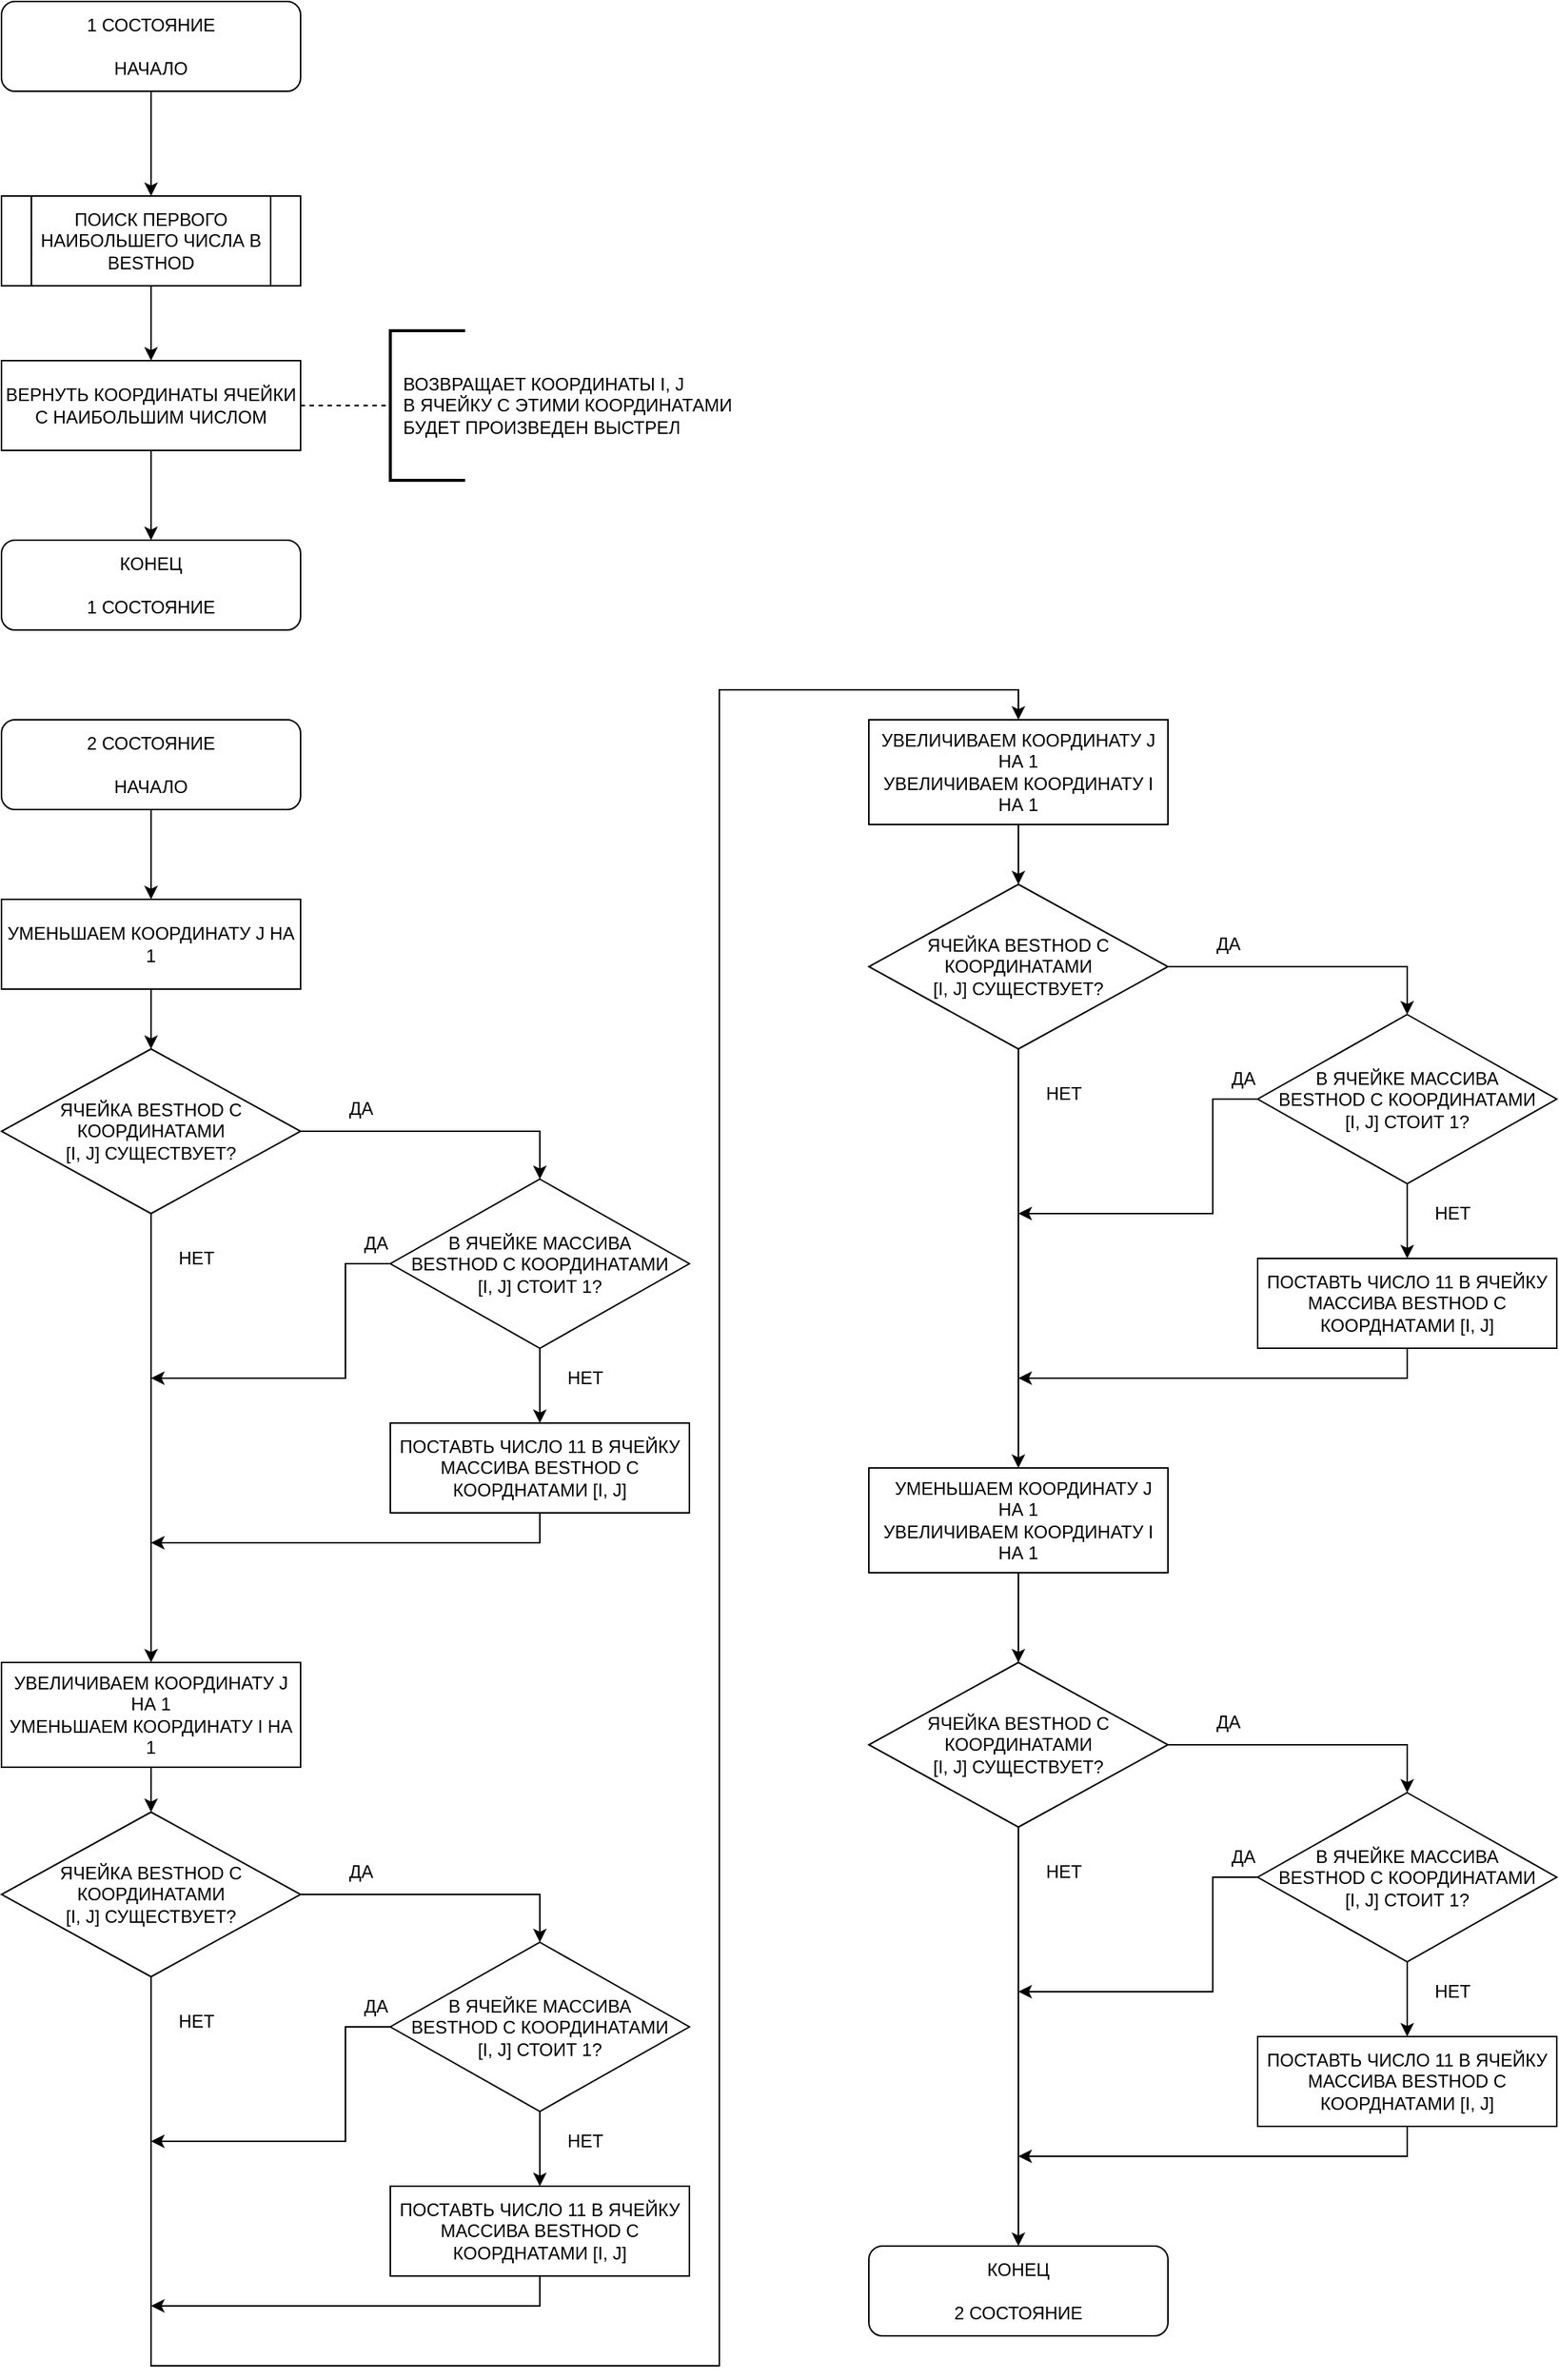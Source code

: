 <mxfile version="15.8.4" type="device"><diagram id="7uh0GqAgcvTQxPFvV06V" name="Page-1"><mxGraphModel dx="1400" dy="1504" grid="1" gridSize="10" guides="1" tooltips="1" connect="1" arrows="1" fold="1" page="1" pageScale="1" pageWidth="1169" pageHeight="1654" math="0" shadow="0"><root><mxCell id="0"/><mxCell id="1" parent="0"/><mxCell id="CvgFRNHZ97Mhsr41fulT-1" style="edgeStyle=orthogonalEdgeStyle;rounded=0;orthogonalLoop=1;jettySize=auto;html=1;exitX=0.5;exitY=1;exitDx=0;exitDy=0;entryX=0.5;entryY=0;entryDx=0;entryDy=0;" edge="1" parent="1" source="CvgFRNHZ97Mhsr41fulT-2" target="CvgFRNHZ97Mhsr41fulT-3"><mxGeometry relative="1" as="geometry"/></mxCell><mxCell id="CvgFRNHZ97Mhsr41fulT-2" value="ПОИСК ПЕРВОГО НАИБОЛЬШЕГО ЧИСЛА В BESTHOD" style="shape=process;whiteSpace=wrap;html=1;backgroundOutline=1;" vertex="1" parent="1"><mxGeometry x="40" y="170" width="200" height="60" as="geometry"/></mxCell><mxCell id="CvgFRNHZ97Mhsr41fulT-9" style="edgeStyle=orthogonalEdgeStyle;rounded=0;orthogonalLoop=1;jettySize=auto;html=1;exitX=0.5;exitY=1;exitDx=0;exitDy=0;entryX=0.5;entryY=0;entryDx=0;entryDy=0;" edge="1" parent="1" source="CvgFRNHZ97Mhsr41fulT-3" target="CvgFRNHZ97Mhsr41fulT-8"><mxGeometry relative="1" as="geometry"/></mxCell><mxCell id="CvgFRNHZ97Mhsr41fulT-3" value="ВЕРНУТЬ КООРДИНАТЫ ЯЧЕЙКИ С НАИБОЛЬШИМ ЧИСЛОМ" style="rounded=0;whiteSpace=wrap;html=1;" vertex="1" parent="1"><mxGeometry x="40" y="280" width="200" height="60" as="geometry"/></mxCell><mxCell id="CvgFRNHZ97Mhsr41fulT-5" style="edgeStyle=orthogonalEdgeStyle;rounded=0;orthogonalLoop=1;jettySize=auto;html=1;exitX=0.5;exitY=1;exitDx=0;exitDy=0;entryX=0.5;entryY=0;entryDx=0;entryDy=0;" edge="1" parent="1" source="CvgFRNHZ97Mhsr41fulT-4" target="CvgFRNHZ97Mhsr41fulT-2"><mxGeometry relative="1" as="geometry"/></mxCell><mxCell id="CvgFRNHZ97Mhsr41fulT-4" value="1 СОСТОЯНИЕ&lt;br&gt;&lt;br&gt;НАЧАЛО" style="rounded=1;whiteSpace=wrap;html=1;" vertex="1" parent="1"><mxGeometry x="40" y="40" width="200" height="60" as="geometry"/></mxCell><mxCell id="CvgFRNHZ97Mhsr41fulT-6" value="" style="endArrow=none;dashed=1;html=1;rounded=0;exitX=1;exitY=0.5;exitDx=0;exitDy=0;entryX=0;entryY=0.5;entryDx=0;entryDy=0;entryPerimeter=0;" edge="1" parent="1" source="CvgFRNHZ97Mhsr41fulT-3" target="CvgFRNHZ97Mhsr41fulT-7"><mxGeometry width="50" height="50" relative="1" as="geometry"><mxPoint x="310" y="330" as="sourcePoint"/><mxPoint x="340" y="310" as="targetPoint"/></mxGeometry></mxCell><mxCell id="CvgFRNHZ97Mhsr41fulT-7" value="&amp;nbsp; ВОЗВРАЩАЕТ КООРДИНАТЫ I, J&lt;br&gt;&amp;nbsp; В ЯЧЕЙКУ С ЭТИМИ КООРДИНАТАМИ &lt;br&gt;&amp;nbsp; БУДЕТ ПРОИЗВЕДЕН ВЫСТРЕЛ" style="strokeWidth=2;html=1;shape=mxgraph.flowchart.annotation_1;align=left;pointerEvents=1;" vertex="1" parent="1"><mxGeometry x="300" y="260" width="50" height="100" as="geometry"/></mxCell><mxCell id="CvgFRNHZ97Mhsr41fulT-8" value="КОНЕЦ&lt;br&gt;&lt;br&gt;1 СОСТОЯНИЕ" style="rounded=1;whiteSpace=wrap;html=1;" vertex="1" parent="1"><mxGeometry x="40" y="400" width="200" height="60" as="geometry"/></mxCell><mxCell id="CvgFRNHZ97Mhsr41fulT-12" style="edgeStyle=orthogonalEdgeStyle;rounded=0;orthogonalLoop=1;jettySize=auto;html=1;exitX=0.5;exitY=1;exitDx=0;exitDy=0;entryX=0.5;entryY=0;entryDx=0;entryDy=0;" edge="1" parent="1" source="CvgFRNHZ97Mhsr41fulT-10" target="CvgFRNHZ97Mhsr41fulT-13"><mxGeometry relative="1" as="geometry"><mxPoint x="140" y="630" as="targetPoint"/></mxGeometry></mxCell><mxCell id="CvgFRNHZ97Mhsr41fulT-10" value="2 СОСТОЯНИЕ&lt;br&gt;&lt;br&gt;НАЧАЛО" style="rounded=1;whiteSpace=wrap;html=1;" vertex="1" parent="1"><mxGeometry x="40" y="520" width="200" height="60" as="geometry"/></mxCell><mxCell id="CvgFRNHZ97Mhsr41fulT-15" style="edgeStyle=orthogonalEdgeStyle;rounded=0;orthogonalLoop=1;jettySize=auto;html=1;exitX=0.5;exitY=1;exitDx=0;exitDy=0;entryX=0.5;entryY=0;entryDx=0;entryDy=0;" edge="1" parent="1" source="CvgFRNHZ97Mhsr41fulT-13" target="CvgFRNHZ97Mhsr41fulT-14"><mxGeometry relative="1" as="geometry"/></mxCell><mxCell id="CvgFRNHZ97Mhsr41fulT-13" value="УМЕНЬШАЕМ КООРДИНАТУ J НА 1" style="rounded=0;whiteSpace=wrap;html=1;" vertex="1" parent="1"><mxGeometry x="40" y="640" width="200" height="60" as="geometry"/></mxCell><mxCell id="CvgFRNHZ97Mhsr41fulT-22" style="edgeStyle=orthogonalEdgeStyle;rounded=0;orthogonalLoop=1;jettySize=auto;html=1;exitX=0.5;exitY=1;exitDx=0;exitDy=0;entryX=0.5;entryY=0;entryDx=0;entryDy=0;" edge="1" parent="1" source="CvgFRNHZ97Mhsr41fulT-14" target="CvgFRNHZ97Mhsr41fulT-21"><mxGeometry relative="1" as="geometry"/></mxCell><mxCell id="CvgFRNHZ97Mhsr41fulT-26" style="edgeStyle=orthogonalEdgeStyle;rounded=0;orthogonalLoop=1;jettySize=auto;html=1;exitX=1;exitY=0.5;exitDx=0;exitDy=0;entryX=0.5;entryY=0;entryDx=0;entryDy=0;" edge="1" parent="1" source="CvgFRNHZ97Mhsr41fulT-14" target="CvgFRNHZ97Mhsr41fulT-25"><mxGeometry relative="1" as="geometry"/></mxCell><mxCell id="CvgFRNHZ97Mhsr41fulT-14" value="ЯЧЕЙКА BESTHOD С КООРДИНАТАМИ&lt;br&gt;[I, J] СУЩЕСТВУЕТ?" style="rhombus;whiteSpace=wrap;html=1;" vertex="1" parent="1"><mxGeometry x="40" y="740" width="200" height="110" as="geometry"/></mxCell><mxCell id="CvgFRNHZ97Mhsr41fulT-31" style="edgeStyle=orthogonalEdgeStyle;rounded=0;orthogonalLoop=1;jettySize=auto;html=1;exitX=0.5;exitY=1;exitDx=0;exitDy=0;" edge="1" parent="1" source="CvgFRNHZ97Mhsr41fulT-16"><mxGeometry relative="1" as="geometry"><mxPoint x="140" y="1070" as="targetPoint"/><Array as="points"><mxPoint x="400" y="1070"/><mxPoint x="140" y="1070"/></Array></mxGeometry></mxCell><mxCell id="CvgFRNHZ97Mhsr41fulT-16" value="ПОСТАВТЬ ЧИСЛО 11 В ЯЧЕЙКУ МАССИВА BESTHOD С КООРДНАТАМИ [I, J]" style="rounded=0;whiteSpace=wrap;html=1;" vertex="1" parent="1"><mxGeometry x="300" y="990" width="200" height="60" as="geometry"/></mxCell><mxCell id="CvgFRNHZ97Mhsr41fulT-20" value="ДА" style="text;html=1;align=center;verticalAlign=middle;resizable=0;points=[];autosize=1;strokeColor=none;fillColor=none;" vertex="1" parent="1"><mxGeometry x="265" y="770" width="30" height="20" as="geometry"/></mxCell><mxCell id="CvgFRNHZ97Mhsr41fulT-43" style="edgeStyle=orthogonalEdgeStyle;rounded=0;orthogonalLoop=1;jettySize=auto;html=1;exitX=0.5;exitY=1;exitDx=0;exitDy=0;entryX=0.5;entryY=0;entryDx=0;entryDy=0;" edge="1" parent="1" source="CvgFRNHZ97Mhsr41fulT-21" target="CvgFRNHZ97Mhsr41fulT-33"><mxGeometry relative="1" as="geometry"/></mxCell><mxCell id="CvgFRNHZ97Mhsr41fulT-21" value="УВЕЛИЧИВАЕМ КООРДИНАТУ J НА 1&lt;br&gt;УМЕНЬШАЕМ КООРДИНАТУ I НА 1" style="rounded=0;whiteSpace=wrap;html=1;" vertex="1" parent="1"><mxGeometry x="40" y="1150" width="200" height="70" as="geometry"/></mxCell><mxCell id="CvgFRNHZ97Mhsr41fulT-23" value="НЕТ" style="text;html=1;align=center;verticalAlign=middle;resizable=0;points=[];autosize=1;strokeColor=none;fillColor=none;" vertex="1" parent="1"><mxGeometry x="150" y="870" width="40" height="20" as="geometry"/></mxCell><mxCell id="CvgFRNHZ97Mhsr41fulT-27" style="edgeStyle=orthogonalEdgeStyle;rounded=0;orthogonalLoop=1;jettySize=auto;html=1;exitX=0.5;exitY=1;exitDx=0;exitDy=0;entryX=0.5;entryY=0;entryDx=0;entryDy=0;" edge="1" parent="1" source="CvgFRNHZ97Mhsr41fulT-25" target="CvgFRNHZ97Mhsr41fulT-16"><mxGeometry relative="1" as="geometry"/></mxCell><mxCell id="CvgFRNHZ97Mhsr41fulT-29" style="edgeStyle=orthogonalEdgeStyle;rounded=0;orthogonalLoop=1;jettySize=auto;html=1;exitX=0;exitY=0.5;exitDx=0;exitDy=0;" edge="1" parent="1" source="CvgFRNHZ97Mhsr41fulT-25"><mxGeometry relative="1" as="geometry"><mxPoint x="140" y="960" as="targetPoint"/><Array as="points"><mxPoint x="270" y="884"/><mxPoint x="270" y="960"/></Array></mxGeometry></mxCell><mxCell id="CvgFRNHZ97Mhsr41fulT-25" value="В ЯЧЕЙКЕ МАССИВА &lt;br&gt;BESTHOD С КООРДИНАТАМИ&lt;br&gt;[I, J] СТОИТ 1?" style="rhombus;whiteSpace=wrap;html=1;" vertex="1" parent="1"><mxGeometry x="300" y="827" width="200" height="113" as="geometry"/></mxCell><mxCell id="CvgFRNHZ97Mhsr41fulT-28" value="НЕТ" style="text;html=1;align=center;verticalAlign=middle;resizable=0;points=[];autosize=1;strokeColor=none;fillColor=none;" vertex="1" parent="1"><mxGeometry x="410" y="950" width="40" height="20" as="geometry"/></mxCell><mxCell id="CvgFRNHZ97Mhsr41fulT-30" value="ДА" style="text;html=1;align=center;verticalAlign=middle;resizable=0;points=[];autosize=1;strokeColor=none;fillColor=none;" vertex="1" parent="1"><mxGeometry x="275" y="860" width="30" height="20" as="geometry"/></mxCell><mxCell id="CvgFRNHZ97Mhsr41fulT-32" style="edgeStyle=orthogonalEdgeStyle;rounded=0;orthogonalLoop=1;jettySize=auto;html=1;exitX=1;exitY=0.5;exitDx=0;exitDy=0;entryX=0.5;entryY=0;entryDx=0;entryDy=0;" edge="1" parent="1" source="CvgFRNHZ97Mhsr41fulT-33" target="CvgFRNHZ97Mhsr41fulT-40"><mxGeometry relative="1" as="geometry"/></mxCell><mxCell id="CvgFRNHZ97Mhsr41fulT-45" style="edgeStyle=orthogonalEdgeStyle;rounded=0;orthogonalLoop=1;jettySize=auto;html=1;exitX=0.5;exitY=1;exitDx=0;exitDy=0;entryX=0.5;entryY=0;entryDx=0;entryDy=0;" edge="1" parent="1" source="CvgFRNHZ97Mhsr41fulT-33" target="CvgFRNHZ97Mhsr41fulT-44"><mxGeometry relative="1" as="geometry"><Array as="points"><mxPoint x="140" y="1620"/><mxPoint x="520" y="1620"/><mxPoint x="520" y="500"/><mxPoint x="720" y="500"/></Array></mxGeometry></mxCell><mxCell id="CvgFRNHZ97Mhsr41fulT-33" value="ЯЧЕЙКА BESTHOD С КООРДИНАТАМИ&lt;br&gt;[I, J] СУЩЕСТВУЕТ?" style="rhombus;whiteSpace=wrap;html=1;" vertex="1" parent="1"><mxGeometry x="40" y="1250" width="200" height="110" as="geometry"/></mxCell><mxCell id="CvgFRNHZ97Mhsr41fulT-34" style="edgeStyle=orthogonalEdgeStyle;rounded=0;orthogonalLoop=1;jettySize=auto;html=1;exitX=0.5;exitY=1;exitDx=0;exitDy=0;" edge="1" parent="1" source="CvgFRNHZ97Mhsr41fulT-35"><mxGeometry relative="1" as="geometry"><mxPoint x="140" y="1580" as="targetPoint"/><Array as="points"><mxPoint x="400" y="1580"/><mxPoint x="140" y="1580"/></Array></mxGeometry></mxCell><mxCell id="CvgFRNHZ97Mhsr41fulT-35" value="ПОСТАВТЬ ЧИСЛО 11 В ЯЧЕЙКУ МАССИВА BESTHOD С КООРДНАТАМИ [I, J]" style="rounded=0;whiteSpace=wrap;html=1;" vertex="1" parent="1"><mxGeometry x="300" y="1500" width="200" height="60" as="geometry"/></mxCell><mxCell id="CvgFRNHZ97Mhsr41fulT-36" value="ДА" style="text;html=1;align=center;verticalAlign=middle;resizable=0;points=[];autosize=1;strokeColor=none;fillColor=none;" vertex="1" parent="1"><mxGeometry x="265" y="1280" width="30" height="20" as="geometry"/></mxCell><mxCell id="CvgFRNHZ97Mhsr41fulT-37" value="НЕТ" style="text;html=1;align=center;verticalAlign=middle;resizable=0;points=[];autosize=1;strokeColor=none;fillColor=none;" vertex="1" parent="1"><mxGeometry x="150" y="1380" width="40" height="20" as="geometry"/></mxCell><mxCell id="CvgFRNHZ97Mhsr41fulT-38" style="edgeStyle=orthogonalEdgeStyle;rounded=0;orthogonalLoop=1;jettySize=auto;html=1;exitX=0.5;exitY=1;exitDx=0;exitDy=0;entryX=0.5;entryY=0;entryDx=0;entryDy=0;" edge="1" parent="1" source="CvgFRNHZ97Mhsr41fulT-40" target="CvgFRNHZ97Mhsr41fulT-35"><mxGeometry relative="1" as="geometry"/></mxCell><mxCell id="CvgFRNHZ97Mhsr41fulT-39" style="edgeStyle=orthogonalEdgeStyle;rounded=0;orthogonalLoop=1;jettySize=auto;html=1;exitX=0;exitY=0.5;exitDx=0;exitDy=0;" edge="1" parent="1" source="CvgFRNHZ97Mhsr41fulT-40"><mxGeometry relative="1" as="geometry"><mxPoint x="140" y="1470" as="targetPoint"/><Array as="points"><mxPoint x="270" y="1394"/><mxPoint x="270" y="1470"/></Array></mxGeometry></mxCell><mxCell id="CvgFRNHZ97Mhsr41fulT-40" value="В ЯЧЕЙКЕ МАССИВА &lt;br&gt;BESTHOD С КООРДИНАТАМИ&lt;br&gt;[I, J] СТОИТ 1?" style="rhombus;whiteSpace=wrap;html=1;" vertex="1" parent="1"><mxGeometry x="300" y="1337" width="200" height="113" as="geometry"/></mxCell><mxCell id="CvgFRNHZ97Mhsr41fulT-41" value="НЕТ" style="text;html=1;align=center;verticalAlign=middle;resizable=0;points=[];autosize=1;strokeColor=none;fillColor=none;" vertex="1" parent="1"><mxGeometry x="410" y="1460" width="40" height="20" as="geometry"/></mxCell><mxCell id="CvgFRNHZ97Mhsr41fulT-42" value="ДА" style="text;html=1;align=center;verticalAlign=middle;resizable=0;points=[];autosize=1;strokeColor=none;fillColor=none;" vertex="1" parent="1"><mxGeometry x="275" y="1370" width="30" height="20" as="geometry"/></mxCell><mxCell id="CvgFRNHZ97Mhsr41fulT-57" style="edgeStyle=orthogonalEdgeStyle;rounded=0;orthogonalLoop=1;jettySize=auto;html=1;exitX=0.5;exitY=1;exitDx=0;exitDy=0;entryX=0.5;entryY=0;entryDx=0;entryDy=0;" edge="1" parent="1" source="CvgFRNHZ97Mhsr41fulT-44" target="CvgFRNHZ97Mhsr41fulT-47"><mxGeometry relative="1" as="geometry"/></mxCell><mxCell id="CvgFRNHZ97Mhsr41fulT-44" value="УВЕЛИЧИВАЕМ КООРДИНАТУ J НА 1&lt;br&gt;УВЕЛИЧИВАЕМ КООРДИНАТУ I НА 1" style="rounded=0;whiteSpace=wrap;html=1;" vertex="1" parent="1"><mxGeometry x="620" y="520" width="200" height="70" as="geometry"/></mxCell><mxCell id="CvgFRNHZ97Mhsr41fulT-46" style="edgeStyle=orthogonalEdgeStyle;rounded=0;orthogonalLoop=1;jettySize=auto;html=1;exitX=1;exitY=0.5;exitDx=0;exitDy=0;entryX=0.5;entryY=0;entryDx=0;entryDy=0;" edge="1" parent="1" source="CvgFRNHZ97Mhsr41fulT-47" target="CvgFRNHZ97Mhsr41fulT-54"><mxGeometry relative="1" as="geometry"/></mxCell><mxCell id="CvgFRNHZ97Mhsr41fulT-59" style="edgeStyle=orthogonalEdgeStyle;rounded=0;orthogonalLoop=1;jettySize=auto;html=1;exitX=0.5;exitY=1;exitDx=0;exitDy=0;entryX=0.5;entryY=0;entryDx=0;entryDy=0;" edge="1" parent="1" source="CvgFRNHZ97Mhsr41fulT-47" target="CvgFRNHZ97Mhsr41fulT-58"><mxGeometry relative="1" as="geometry"/></mxCell><mxCell id="CvgFRNHZ97Mhsr41fulT-47" value="ЯЧЕЙКА BESTHOD С КООРДИНАТАМИ&lt;br&gt;[I, J] СУЩЕСТВУЕТ?" style="rhombus;whiteSpace=wrap;html=1;" vertex="1" parent="1"><mxGeometry x="620" y="630" width="200" height="110" as="geometry"/></mxCell><mxCell id="CvgFRNHZ97Mhsr41fulT-48" style="edgeStyle=orthogonalEdgeStyle;rounded=0;orthogonalLoop=1;jettySize=auto;html=1;exitX=0.5;exitY=1;exitDx=0;exitDy=0;" edge="1" parent="1" source="CvgFRNHZ97Mhsr41fulT-49"><mxGeometry relative="1" as="geometry"><mxPoint x="720" y="960" as="targetPoint"/><Array as="points"><mxPoint x="980" y="960"/><mxPoint x="720" y="960"/></Array></mxGeometry></mxCell><mxCell id="CvgFRNHZ97Mhsr41fulT-49" value="ПОСТАВТЬ ЧИСЛО 11 В ЯЧЕЙКУ МАССИВА BESTHOD С КООРДНАТАМИ [I, J]" style="rounded=0;whiteSpace=wrap;html=1;" vertex="1" parent="1"><mxGeometry x="880" y="880" width="200" height="60" as="geometry"/></mxCell><mxCell id="CvgFRNHZ97Mhsr41fulT-50" value="ДА" style="text;html=1;align=center;verticalAlign=middle;resizable=0;points=[];autosize=1;strokeColor=none;fillColor=none;" vertex="1" parent="1"><mxGeometry x="845" y="660" width="30" height="20" as="geometry"/></mxCell><mxCell id="CvgFRNHZ97Mhsr41fulT-51" value="НЕТ" style="text;html=1;align=center;verticalAlign=middle;resizable=0;points=[];autosize=1;strokeColor=none;fillColor=none;" vertex="1" parent="1"><mxGeometry x="730" y="760" width="40" height="20" as="geometry"/></mxCell><mxCell id="CvgFRNHZ97Mhsr41fulT-52" style="edgeStyle=orthogonalEdgeStyle;rounded=0;orthogonalLoop=1;jettySize=auto;html=1;exitX=0.5;exitY=1;exitDx=0;exitDy=0;entryX=0.5;entryY=0;entryDx=0;entryDy=0;" edge="1" parent="1" source="CvgFRNHZ97Mhsr41fulT-54" target="CvgFRNHZ97Mhsr41fulT-49"><mxGeometry relative="1" as="geometry"/></mxCell><mxCell id="CvgFRNHZ97Mhsr41fulT-53" style="edgeStyle=orthogonalEdgeStyle;rounded=0;orthogonalLoop=1;jettySize=auto;html=1;exitX=0;exitY=0.5;exitDx=0;exitDy=0;" edge="1" parent="1" source="CvgFRNHZ97Mhsr41fulT-54"><mxGeometry relative="1" as="geometry"><mxPoint x="720" y="850" as="targetPoint"/><Array as="points"><mxPoint x="850" y="774"/><mxPoint x="850" y="850"/></Array></mxGeometry></mxCell><mxCell id="CvgFRNHZ97Mhsr41fulT-54" value="В ЯЧЕЙКЕ МАССИВА &lt;br&gt;BESTHOD С КООРДИНАТАМИ&lt;br&gt;[I, J] СТОИТ 1?" style="rhombus;whiteSpace=wrap;html=1;" vertex="1" parent="1"><mxGeometry x="880" y="717" width="200" height="113" as="geometry"/></mxCell><mxCell id="CvgFRNHZ97Mhsr41fulT-55" value="НЕТ" style="text;html=1;align=center;verticalAlign=middle;resizable=0;points=[];autosize=1;strokeColor=none;fillColor=none;" vertex="1" parent="1"><mxGeometry x="990" y="840" width="40" height="20" as="geometry"/></mxCell><mxCell id="CvgFRNHZ97Mhsr41fulT-56" value="ДА" style="text;html=1;align=center;verticalAlign=middle;resizable=0;points=[];autosize=1;strokeColor=none;fillColor=none;" vertex="1" parent="1"><mxGeometry x="855" y="750" width="30" height="20" as="geometry"/></mxCell><mxCell id="CvgFRNHZ97Mhsr41fulT-71" style="edgeStyle=orthogonalEdgeStyle;rounded=0;orthogonalLoop=1;jettySize=auto;html=1;exitX=0.5;exitY=1;exitDx=0;exitDy=0;entryX=0.5;entryY=0;entryDx=0;entryDy=0;" edge="1" parent="1" source="CvgFRNHZ97Mhsr41fulT-58" target="CvgFRNHZ97Mhsr41fulT-61"><mxGeometry relative="1" as="geometry"/></mxCell><mxCell id="CvgFRNHZ97Mhsr41fulT-58" value="&amp;nbsp; УМЕНЬШАЕМ КООРДИНАТУ J НА 1&lt;br&gt;УВЕЛИЧИВАЕМ КООРДИНАТУ I НА 1" style="rounded=0;whiteSpace=wrap;html=1;" vertex="1" parent="1"><mxGeometry x="620" y="1020" width="200" height="70" as="geometry"/></mxCell><mxCell id="CvgFRNHZ97Mhsr41fulT-60" style="edgeStyle=orthogonalEdgeStyle;rounded=0;orthogonalLoop=1;jettySize=auto;html=1;exitX=1;exitY=0.5;exitDx=0;exitDy=0;entryX=0.5;entryY=0;entryDx=0;entryDy=0;" edge="1" parent="1" source="CvgFRNHZ97Mhsr41fulT-61" target="CvgFRNHZ97Mhsr41fulT-68"><mxGeometry relative="1" as="geometry"/></mxCell><mxCell id="CvgFRNHZ97Mhsr41fulT-84" style="edgeStyle=orthogonalEdgeStyle;rounded=0;orthogonalLoop=1;jettySize=auto;html=1;exitX=0.5;exitY=1;exitDx=0;exitDy=0;entryX=0.5;entryY=0;entryDx=0;entryDy=0;" edge="1" parent="1" source="CvgFRNHZ97Mhsr41fulT-61" target="CvgFRNHZ97Mhsr41fulT-83"><mxGeometry relative="1" as="geometry"/></mxCell><mxCell id="CvgFRNHZ97Mhsr41fulT-61" value="ЯЧЕЙКА BESTHOD С КООРДИНАТАМИ&lt;br&gt;[I, J] СУЩЕСТВУЕТ?" style="rhombus;whiteSpace=wrap;html=1;" vertex="1" parent="1"><mxGeometry x="620" y="1150" width="200" height="110" as="geometry"/></mxCell><mxCell id="CvgFRNHZ97Mhsr41fulT-62" style="edgeStyle=orthogonalEdgeStyle;rounded=0;orthogonalLoop=1;jettySize=auto;html=1;exitX=0.5;exitY=1;exitDx=0;exitDy=0;" edge="1" parent="1" source="CvgFRNHZ97Mhsr41fulT-63"><mxGeometry relative="1" as="geometry"><mxPoint x="720.0" y="1480" as="targetPoint"/><Array as="points"><mxPoint x="980" y="1480"/><mxPoint x="720" y="1480"/></Array></mxGeometry></mxCell><mxCell id="CvgFRNHZ97Mhsr41fulT-63" value="ПОСТАВТЬ ЧИСЛО 11 В ЯЧЕЙКУ МАССИВА BESTHOD С КООРДНАТАМИ [I, J]" style="rounded=0;whiteSpace=wrap;html=1;" vertex="1" parent="1"><mxGeometry x="880" y="1400" width="200" height="60" as="geometry"/></mxCell><mxCell id="CvgFRNHZ97Mhsr41fulT-64" value="ДА" style="text;html=1;align=center;verticalAlign=middle;resizable=0;points=[];autosize=1;strokeColor=none;fillColor=none;" vertex="1" parent="1"><mxGeometry x="845" y="1180" width="30" height="20" as="geometry"/></mxCell><mxCell id="CvgFRNHZ97Mhsr41fulT-65" value="НЕТ" style="text;html=1;align=center;verticalAlign=middle;resizable=0;points=[];autosize=1;strokeColor=none;fillColor=none;" vertex="1" parent="1"><mxGeometry x="730" y="1280" width="40" height="20" as="geometry"/></mxCell><mxCell id="CvgFRNHZ97Mhsr41fulT-66" style="edgeStyle=orthogonalEdgeStyle;rounded=0;orthogonalLoop=1;jettySize=auto;html=1;exitX=0.5;exitY=1;exitDx=0;exitDy=0;entryX=0.5;entryY=0;entryDx=0;entryDy=0;" edge="1" parent="1" source="CvgFRNHZ97Mhsr41fulT-68" target="CvgFRNHZ97Mhsr41fulT-63"><mxGeometry relative="1" as="geometry"/></mxCell><mxCell id="CvgFRNHZ97Mhsr41fulT-67" style="edgeStyle=orthogonalEdgeStyle;rounded=0;orthogonalLoop=1;jettySize=auto;html=1;exitX=0;exitY=0.5;exitDx=0;exitDy=0;" edge="1" parent="1" source="CvgFRNHZ97Mhsr41fulT-68"><mxGeometry relative="1" as="geometry"><mxPoint x="720.0" y="1370" as="targetPoint"/><Array as="points"><mxPoint x="850" y="1294"/><mxPoint x="850" y="1370"/></Array></mxGeometry></mxCell><mxCell id="CvgFRNHZ97Mhsr41fulT-68" value="В ЯЧЕЙКЕ МАССИВА &lt;br&gt;BESTHOD С КООРДИНАТАМИ&lt;br&gt;[I, J] СТОИТ 1?" style="rhombus;whiteSpace=wrap;html=1;" vertex="1" parent="1"><mxGeometry x="880" y="1237" width="200" height="113" as="geometry"/></mxCell><mxCell id="CvgFRNHZ97Mhsr41fulT-69" value="НЕТ" style="text;html=1;align=center;verticalAlign=middle;resizable=0;points=[];autosize=1;strokeColor=none;fillColor=none;" vertex="1" parent="1"><mxGeometry x="990" y="1360" width="40" height="20" as="geometry"/></mxCell><mxCell id="CvgFRNHZ97Mhsr41fulT-70" value="ДА" style="text;html=1;align=center;verticalAlign=middle;resizable=0;points=[];autosize=1;strokeColor=none;fillColor=none;" vertex="1" parent="1"><mxGeometry x="855" y="1270" width="30" height="20" as="geometry"/></mxCell><mxCell id="CvgFRNHZ97Mhsr41fulT-83" value="КОНЕЦ&lt;br&gt;&lt;br&gt;2 СОСТОЯНИЕ" style="rounded=1;whiteSpace=wrap;html=1;" vertex="1" parent="1"><mxGeometry x="620" y="1540" width="200" height="60" as="geometry"/></mxCell></root></mxGraphModel></diagram></mxfile>